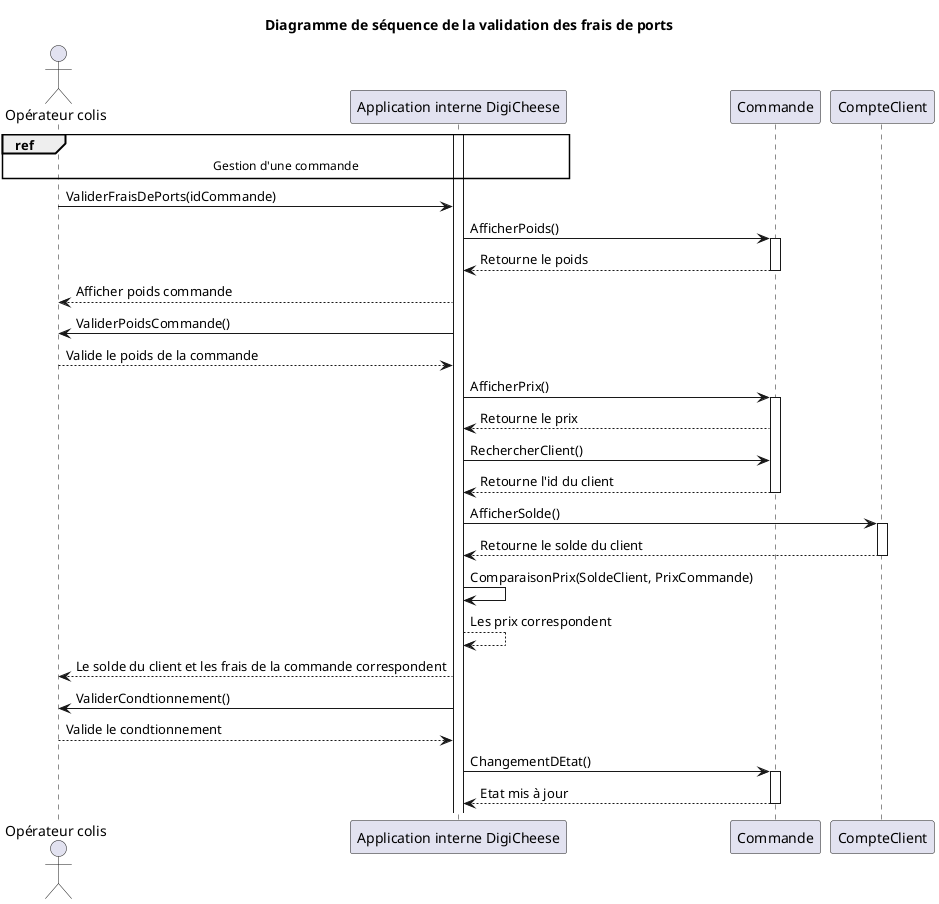 @startuml validation frais de port/conditionnement

actor "Opérateur colis"

'"Opérateur colis" -> "Application interne DigiCheese" : GererCommande(idCommande)
'activate "Application interne DigiCheese"

'"Application interne DigiCheese" -> "Application interne DigiCheese" : ChercherCommande(idCommande)
'"Application interne DigiCheese" --> "Application interne DigiCheese" : Commande trouver
'"Application interne DigiCheese" --> "Opérateur colis" : Affiche la commande
ref over "Opérateur colis", "Application interne DigiCheese": Gestion d'une commande
activate "Application interne DigiCheese"


"Opérateur colis" -> "Application interne DigiCheese" : ValiderFraisDePorts(idCommande)

"Application interne DigiCheese" -> Commande : AfficherPoids()
activate Commande
Commande --> "Application interne DigiCheese" : Retourne le poids
deactivate Commande

"Application interne DigiCheese" --> "Opérateur colis" : Afficher poids commande
"Application interne DigiCheese" -> "Opérateur colis" : ValiderPoidsCommande()
"Opérateur colis" --> "Application interne DigiCheese" : Valide le poids de la commande

"Application interne DigiCheese" -> Commande : AfficherPrix()
activate Commande
Commande --> "Application interne DigiCheese" : Retourne le prix

"Application interne DigiCheese" -> Commande : RechercherClient()
Commande --> "Application interne DigiCheese" : Retourne l'id du client
deactivate Commande

"Application interne DigiCheese" -> CompteClient : AfficherSolde()
activate CompteClient
CompteClient --> "Application interne DigiCheese" : Retourne le solde du client
deactivate CompteClient

"Application interne DigiCheese" -> "Application interne DigiCheese" : ComparaisonPrix(SoldeClient, PrixCommande)
"Application interne DigiCheese" --> "Application interne DigiCheese" : Les prix correspondent
"Application interne DigiCheese" --> "Opérateur colis" : Le solde du client et les frais de la commande correspondent

"Application interne DigiCheese" -> "Opérateur colis" : ValiderCondtionnement()
"Opérateur colis" --> "Application interne DigiCheese" : Valide le condtionnement

"Application interne DigiCheese" -> Commande : ChangementDEtat()
activate Commande
Commande --> "Application interne DigiCheese" : Etat mis à jour
deactivate Commande


title Diagramme de séquence de la validation des frais de ports
@enduml